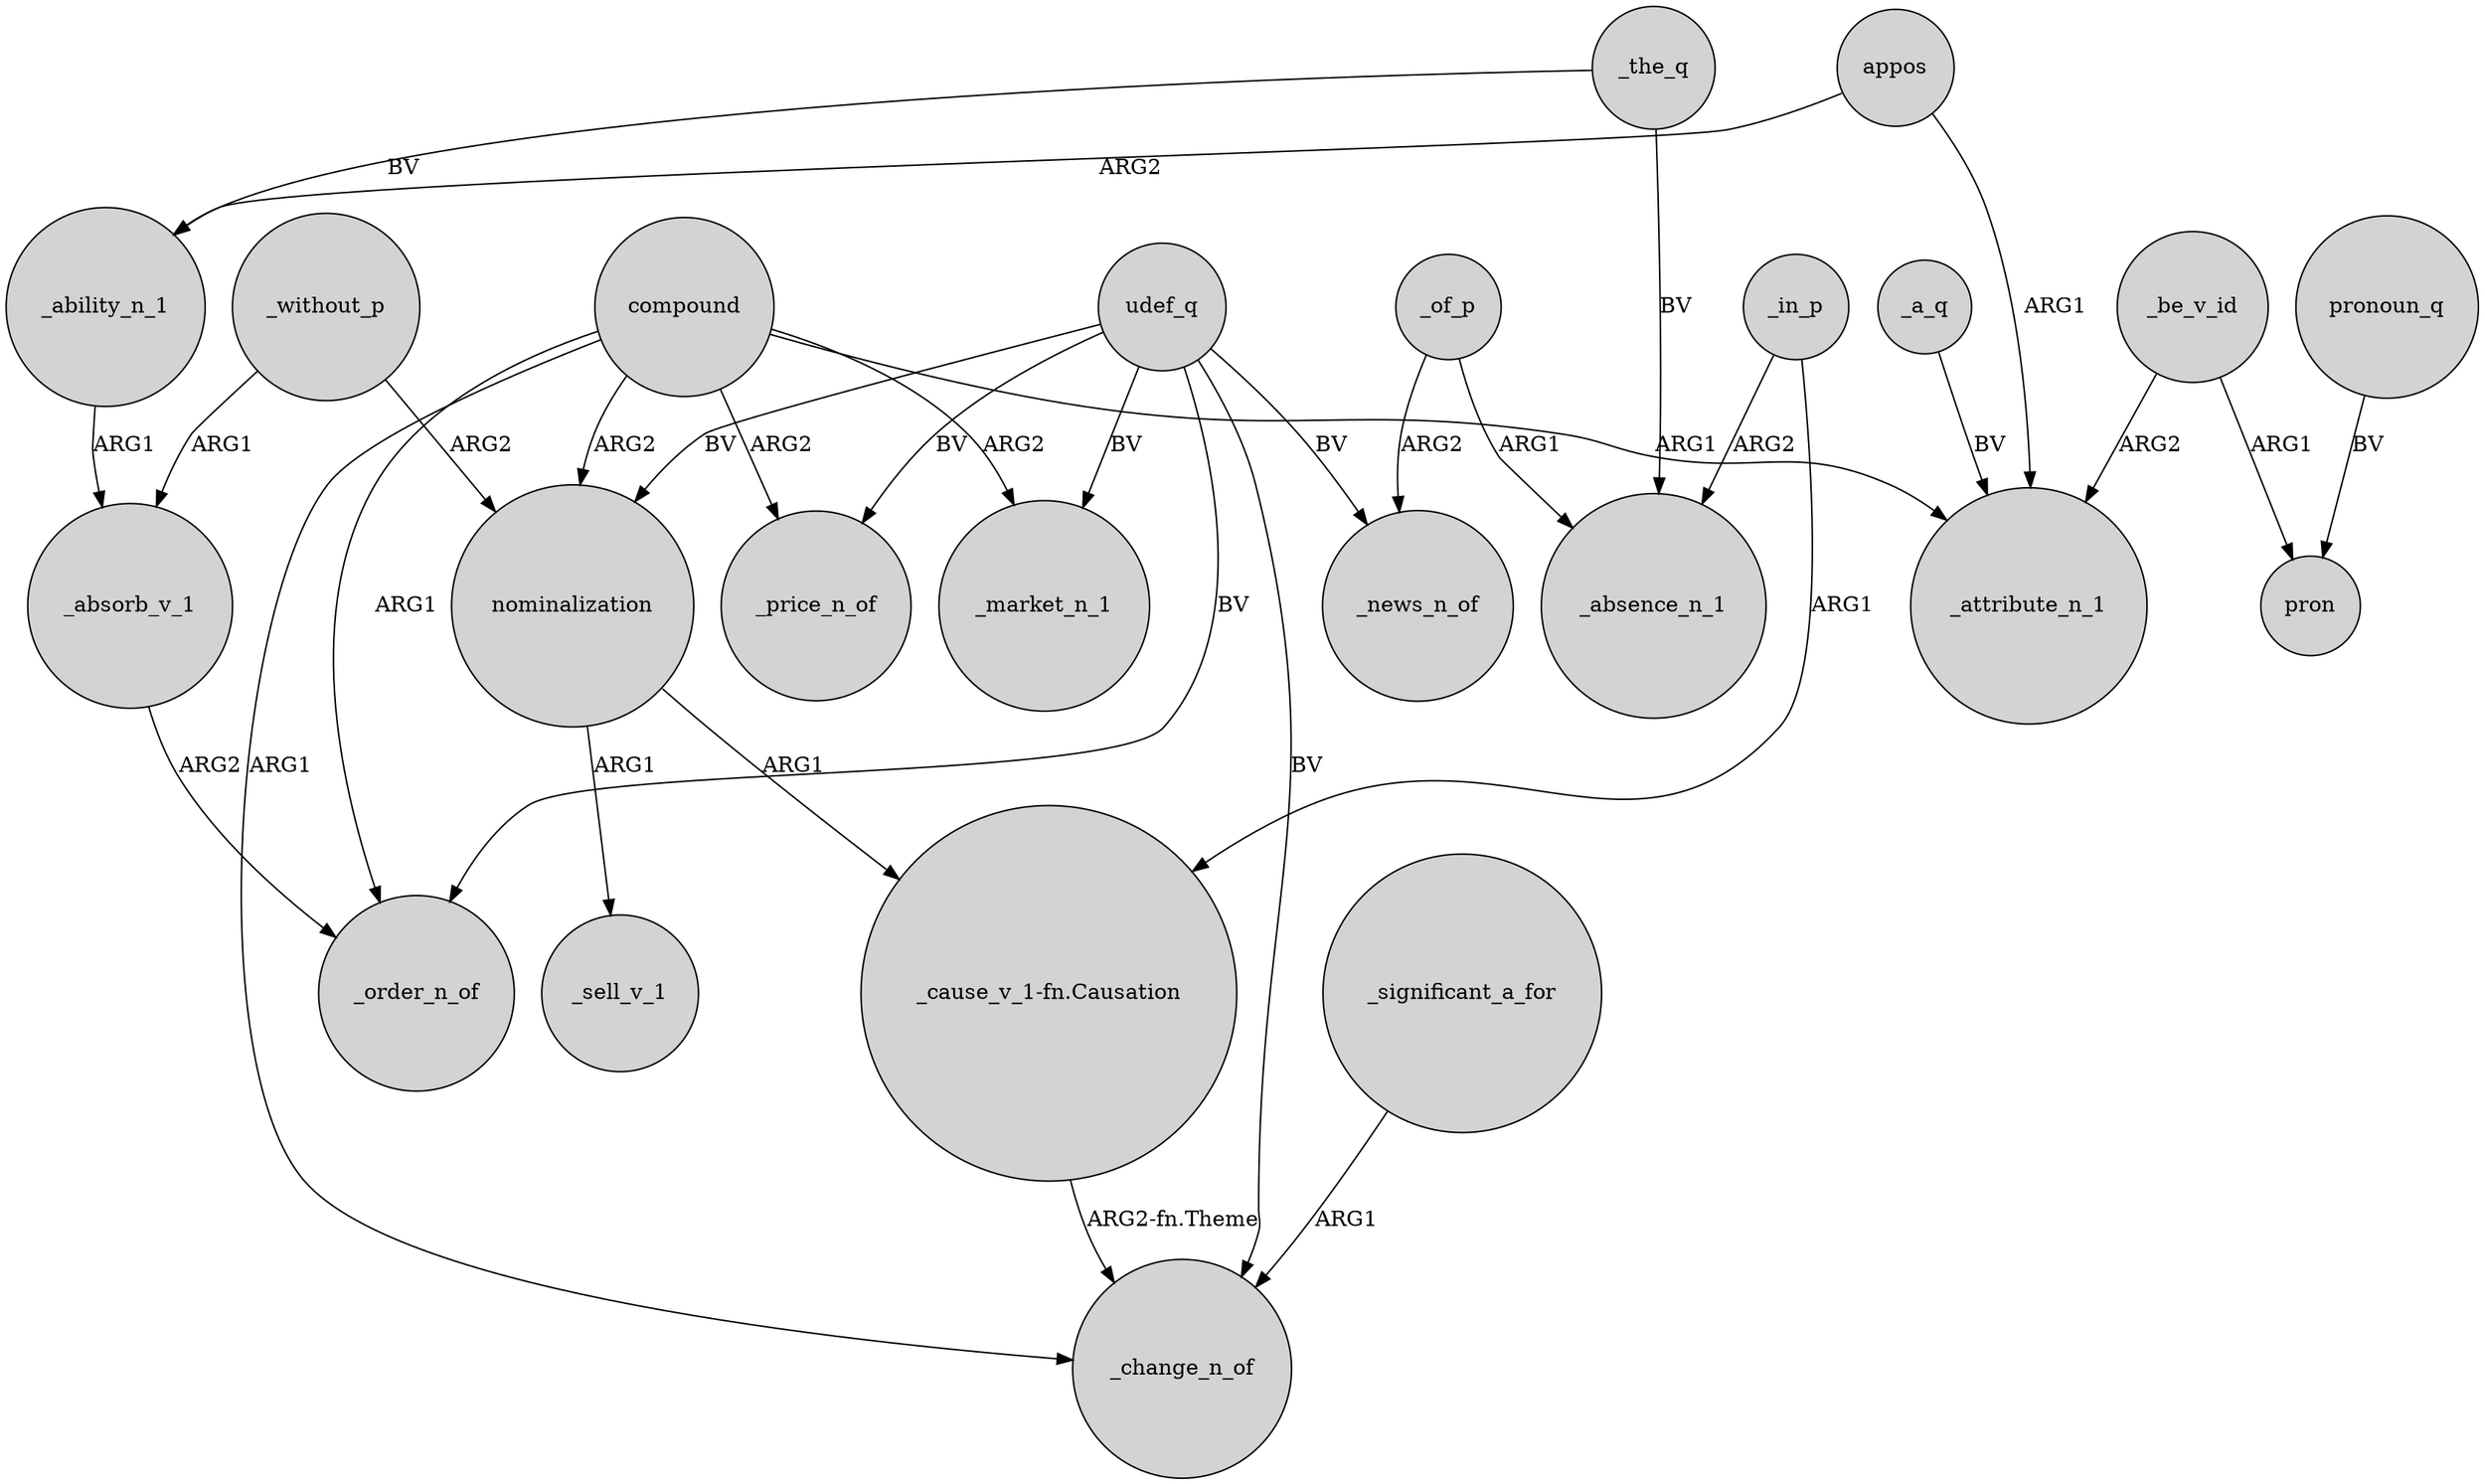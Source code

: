 digraph {
	node [shape=circle style=filled]
	compound -> _market_n_1 [label=ARG2]
	nominalization -> _sell_v_1 [label=ARG1]
	compound -> _price_n_of [label=ARG2]
	_without_p -> _absorb_v_1 [label=ARG1]
	udef_q -> _price_n_of [label=BV]
	udef_q -> _order_n_of [label=BV]
	_ability_n_1 -> _absorb_v_1 [label=ARG1]
	_be_v_id -> _attribute_n_1 [label=ARG2]
	nominalization -> "_cause_v_1-fn.Causation" [label=ARG1]
	compound -> nominalization [label=ARG2]
	udef_q -> _market_n_1 [label=BV]
	appos -> _ability_n_1 [label=ARG2]
	appos -> _attribute_n_1 [label=ARG1]
	_be_v_id -> pron [label=ARG1]
	_of_p -> _absence_n_1 [label=ARG1]
	_absorb_v_1 -> _order_n_of [label=ARG2]
	pronoun_q -> pron [label=BV]
	"_cause_v_1-fn.Causation" -> _change_n_of [label="ARG2-fn.Theme"]
	udef_q -> _change_n_of [label=BV]
	_a_q -> _attribute_n_1 [label=BV]
	_in_p -> _absence_n_1 [label=ARG2]
	compound -> _attribute_n_1 [label=ARG1]
	_of_p -> _news_n_of [label=ARG2]
	compound -> _order_n_of [label=ARG1]
	_the_q -> _absence_n_1 [label=BV]
	compound -> _change_n_of [label=ARG1]
	udef_q -> nominalization [label=BV]
	_in_p -> "_cause_v_1-fn.Causation" [label=ARG1]
	_without_p -> nominalization [label=ARG2]
	_the_q -> _ability_n_1 [label=BV]
	udef_q -> _news_n_of [label=BV]
	_significant_a_for -> _change_n_of [label=ARG1]
}
